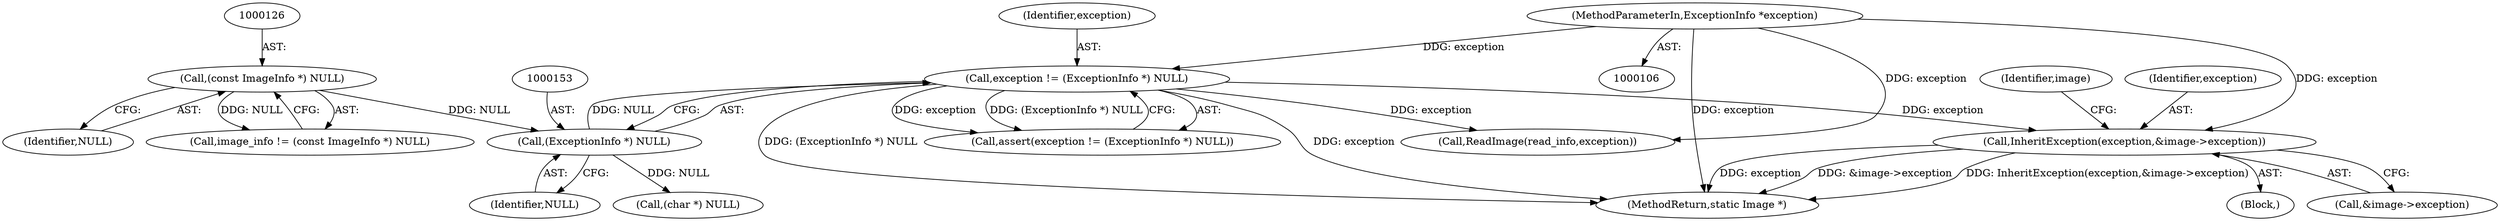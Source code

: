 digraph "0_ImageMagick_f6e9d0d9955e85bdd7540b251cd50d598dacc5e6_66@pointer" {
"1000314" [label="(Call,InheritException(exception,&image->exception))"];
"1000150" [label="(Call,exception != (ExceptionInfo *) NULL)"];
"1000110" [label="(MethodParameterIn,ExceptionInfo *exception)"];
"1000152" [label="(Call,(ExceptionInfo *) NULL)"];
"1000125" [label="(Call,(const ImageInfo *) NULL)"];
"1000150" [label="(Call,exception != (ExceptionInfo *) NULL)"];
"1000313" [label="(Block,)"];
"1000152" [label="(Call,(ExceptionInfo *) NULL)"];
"1000127" [label="(Identifier,NULL)"];
"1000316" [label="(Call,&image->exception)"];
"1000322" [label="(Identifier,image)"];
"1000315" [label="(Identifier,exception)"];
"1000314" [label="(Call,InheritException(exception,&image->exception))"];
"1000149" [label="(Call,assert(exception != (ExceptionInfo *) NULL))"];
"1000154" [label="(Identifier,NULL)"];
"1000151" [label="(Identifier,exception)"];
"1000374" [label="(Call,ReadImage(read_info,exception))"];
"1000244" [label="(Call,(char *) NULL)"];
"1000125" [label="(Call,(const ImageInfo *) NULL)"];
"1000123" [label="(Call,image_info != (const ImageInfo *) NULL)"];
"1000770" [label="(MethodReturn,static Image *)"];
"1000110" [label="(MethodParameterIn,ExceptionInfo *exception)"];
"1000314" -> "1000313"  [label="AST: "];
"1000314" -> "1000316"  [label="CFG: "];
"1000315" -> "1000314"  [label="AST: "];
"1000316" -> "1000314"  [label="AST: "];
"1000322" -> "1000314"  [label="CFG: "];
"1000314" -> "1000770"  [label="DDG: exception"];
"1000314" -> "1000770"  [label="DDG: &image->exception"];
"1000314" -> "1000770"  [label="DDG: InheritException(exception,&image->exception)"];
"1000150" -> "1000314"  [label="DDG: exception"];
"1000110" -> "1000314"  [label="DDG: exception"];
"1000150" -> "1000149"  [label="AST: "];
"1000150" -> "1000152"  [label="CFG: "];
"1000151" -> "1000150"  [label="AST: "];
"1000152" -> "1000150"  [label="AST: "];
"1000149" -> "1000150"  [label="CFG: "];
"1000150" -> "1000770"  [label="DDG: exception"];
"1000150" -> "1000770"  [label="DDG: (ExceptionInfo *) NULL"];
"1000150" -> "1000149"  [label="DDG: exception"];
"1000150" -> "1000149"  [label="DDG: (ExceptionInfo *) NULL"];
"1000110" -> "1000150"  [label="DDG: exception"];
"1000152" -> "1000150"  [label="DDG: NULL"];
"1000150" -> "1000374"  [label="DDG: exception"];
"1000110" -> "1000106"  [label="AST: "];
"1000110" -> "1000770"  [label="DDG: exception"];
"1000110" -> "1000374"  [label="DDG: exception"];
"1000152" -> "1000154"  [label="CFG: "];
"1000153" -> "1000152"  [label="AST: "];
"1000154" -> "1000152"  [label="AST: "];
"1000125" -> "1000152"  [label="DDG: NULL"];
"1000152" -> "1000244"  [label="DDG: NULL"];
"1000125" -> "1000123"  [label="AST: "];
"1000125" -> "1000127"  [label="CFG: "];
"1000126" -> "1000125"  [label="AST: "];
"1000127" -> "1000125"  [label="AST: "];
"1000123" -> "1000125"  [label="CFG: "];
"1000125" -> "1000123"  [label="DDG: NULL"];
}
